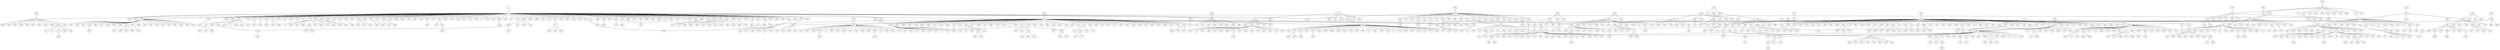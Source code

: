 graph {



	1 [level="5", pos="-1449.68,947.23"];
	10 [height="0.05", level="1", pos="-8657.67,558.78", width="0.05"];
	100 [level="6", pos="5785.04,-11102.77"];
	101 [level="7", pos="-4379.14,-2730.10"];
	102 [height="0.05", level="1", pos="3557.45,2453.16", width="0.05"];
	104 [height="0.05", level="1", pos="8643.05,13174.81", width="0.05"];
	105 [height="0.05", level="1", pos="7909.85,-5455.60", width="0.05"];
	106 [level="6", pos="2257.25,1992.44"];
	107 [level="3", pos="-2220.65,-1174.96"];
	108 [level="3", pos="10113.20,-105.80"];
	109 [level="5", pos="-1648.55,-5674.58"];
	11 [level="3", pos="-6911.09,7461.02"];
	111 [level="2", pos="6879.83,-10612.62"];
	112 [level="5", pos="5170.34,-9934.03"];
	113 [level="3", pos="4317.35,4673.24"];
	115 [height="0.05", level="1", pos="-4985.27,-4107.18", width="0.05"];
	116 [level="6", pos="-3409.26,-8944.05"];
	117 [level="7", pos="5936.51,5139.79"];
	118 [level="5", pos="6752.72,1066.98"];
	119 [level="2", pos="215.34,-935.67"];
	12 [level="5", pos="8204.60,-1274.19"];
	120 [level="7", pos="9571.89,-8393.82"];
	121 [level="4", pos="2022.85,958.19"];
	122 [height="0.05", level="1", pos="2785.60,-1587.07", width="0.05"];
	123 [level="7", pos="-747.01,-5149.91"];
	124 [level="5", pos="4381.51,11554.56"];
	125 [level="6", pos="6269.12,2397.84"];
	126 [level="3", pos="1092.06,6233.02"];
	127 [level="4", pos="578.29,4268.73"];
	128 [level="7", pos="-8766.07,3327.58"];
	129 [level="5", pos="8738.95,-5185.80"];
	13 [height="0.05", level="1", pos="-1450.62,-93.57", width="0.05"];
	130 [level="6", pos="3031.11,-6828.65"];
	132 [level="5", pos="-6623.14,6162.83"];
	133 [level="6", pos="-8317.17,-13686.28"];
	134 [height="0.05", level="1", pos="-10529.49,-8607.38", width="0.05"];
	135 [level="5", pos="12711.14,-6446.19"];
	136 [height="0.05", level="1", pos="-5964.13,-1854.70", width="0.05"];
	137 [level="3", pos="-9454.54,4494.82"];
	138 [level="4", pos="233.61,-1172.56"];
	14 [height="0.05", level="1", pos="5488.85,280.74", width="0.05"];
	140 [level="2", pos="17699.07,-5462.65"];
	141 [level="2", pos="-801.90,140.90"];
	142 [level="5", pos="5438.30,-4243.06"];
	143 [level="4", pos="88.83,4966.45"];
	144 [level="5", pos="-72.17,1773.42"];
	145 [level="5", pos="-5644.17,4174.45"];
	146 [level="5", pos="-4789.58,-4478.31"];
	147 [level="7", pos="10890.74,5491.30"];
	148 [level="5", pos="-3768.67,-17976.04"];
	149 [level="6", pos="-1538.71,4946.49"];
	15 [height="0.05", level="1", pos="794.21,2653.61", width="0.05"];
	150 [level="6", pos="6238.68,-15856.63"];
	151 [height="0.05", level="1", pos="11443.21,2293.53", width="0.05"];
	152 [height="0.05", level="1", pos="4080.77,-5128.21", width="0.05"];
	153 [level="5", pos="-2769.75,1004.51"];
	154 [height="0.05", level="1", pos="5981.03,-3198.40", width="0.05"];
	155 [level="5", pos="-5428.64,-10688.36"];
	156 [level="5", pos="-9472.84,-3920.84"];
	157 [level="2", pos="11771.43,-6320.62"];
	158 [height="0.05", level="1", pos="-1809.63,4274.23", width="0.05"];
	159 [level="4", pos="-4847.70,-10902.18"];
	16 [level="5", pos="-4857.38,5528.26"];
	160 [level="5", pos="16091.97,-8010.59"];
	161 [level="6", pos="6436.32,-4698.05"];
	162 [level="5", pos="286.70,-1233.79"];
	163 [level="2", pos="9915.73,5339.10"];
	164 [level="6", pos="8873.79,-4541.45"];
	165 [level="3", pos="-5988.56,6908.39"];
	166 [level="6", pos="-4731.82,-10531.95"];
	167 [level="2", pos="-750.43,-1435.27"];
	168 [level="7", pos="-907.62,-13287.72"];
	169 [level="5", pos="17809.70,-7349.81"];
	17 [level="4", pos="9998.00,7803.62"];
	170 [level="5", pos="-3901.35,-15581.22"];
	171 [level="7", pos="1530.85,-2436.16"];
	172 [level="4", pos="-3398.43,-15965.12"];
	173 [level="5", pos="-1116.28,-4621.68"];
	174 [height="0.05", level="1", pos="4796.23,11210.36", width="0.05"];
	175 [level="2", pos="16837.32,-6867.87"];
	176 [level="7", pos="-5961.67,-16675.88"];
	177 [height="0.05", level="1", pos="5674.29,1204.74", width="0.05"];
	178 [level="4", pos="5802.65,-1433.68"];
	179 [level="2", pos="-5895.21,-16809.10"];
	18 [level="2", pos="-2462.32,-1148.59"];
	180 [height="0.05", level="1", pos="-2640.27,-222.43", width="0.05"];
	181 [height="0.05", level="1", pos="8349.53,2602.58", width="0.05"];
	182 [level="3", pos="-3208.54,-9433.10"];
	183 [height="0.05", level="1", pos="4491.24,-4409.28", width="0.05"];
	184 [level="6", pos="14296.50,-6571.32"];
	185 [level="2", pos="13175.69,4955.43"];
	186 [level="5", pos="-414.49,-2010.61"];
	187 [level="2", pos="6681.69,-12769.62"];
	188 [level="5", pos="-5305.40,8613.52"];
	189 [height="0.05", level="1", pos="510.29,-2092.31", width="0.05"];
	19 [level="5", pos="1678.33,6408.20"];
	190 [level="5", pos="5699.75,6520.84"];
	191 [level="2", pos="-9048.91,5926.56"];
	192 [level="5", pos="-8436.72,-1320.48"];
	193 [level="5", pos="-9982.85,-10562.49"];
	194 [level="4", pos="-602.14,7822.55"];
	195 [level="3", pos="-2271.86,-3758.68"];
	196 [level="7", pos="-1172.94,1910.80"];
	197 [level="2", pos="-9099.35,8368.11"];
	198 [level="2", pos="8659.09,-10463.00"];
	199 [level="7", pos="442.95,-1534.07"];
	2 [level="2", pos="3965.07,1393.87"];
	20 [level="2", pos="-1433.92,1096.80"];
	200 [level="5", pos="2776.29,3230.00"];
	201 [level="5", pos="5767.25,-911.71"];
	202 [level="7", pos="2522.43,1580.79"];
	203 [level="4", pos="4494.52,-6519.19"];
	204 [level="2", pos="-901.63,1790.52"];
	205 [level="7", pos="-5842.94,-3910.49"];
	206 [level="5", pos="-6082.59,5530.92"];
	207 [level="7", pos="233.07,2936.64"];
	208 [level="5", pos="6140.00,-4967.75"];
	209 [level="5", pos="8533.07,-4438.62"];
	21 [level="2", pos="-6727.27,-9809.12"];
	210 [level="4", pos="-7859.27,-854.97"];
	211 [level="5", pos="2963.71,8702.39"];
	213 [level="2", pos="-2573.34,815.10"];
	214 [level="3", pos="-3421.50,995.68"];
	215 [level="2", pos="-2719.53,-2302.78"];
	216 [level="5", pos="1761.42,-818.82"];
	217 [level="5", pos="-746.67,2808.93"];
	219 [level="6", pos="10918.24,-3823.42"];
	22 [height="0.05", level="1", pos="2218.92,-5134.11", width="0.05"];
	220 [level="5", pos="3176.86,4549.56"];
	221 [height="0.05", level="1", pos="5224.48,7434.16", width="0.05"];
	222 [level="2", pos="508.11,7411.86"];
	223 [level="5", pos="1869.81,6361.16"];
	224 [level="3", pos="6375.57,1184.94"];
	225 [level="7", pos="-6058.25,-13722.89"];
	226 [level="5", pos="-8351.55,5855.02"];
	227 [height="0.05", level="1", pos="2174.54,9906.65", width="0.05"];
	228 [level="5", pos="5916.77,-10217.14"];
	229 [level="6", pos="1962.31,8417.60"];
	23 [level="2", pos="-5095.57,2045.21"];
	230 [level="3", pos="2637.53,-17273.05"];
	231 [level="6", pos="8903.15,13418.06"];
	232 [level="5", pos="-8600.33,9005.39"];
	233 [height="0.05", level="1", pos="3030.71,3903.36", width="0.05"];
	234 [level="5", pos="9999.84,-10100.65"];
	235 [level="5", pos="3641.86,-6433.76"];
	237 [level="5", pos="2009.11,6976.82"];
	238 [level="5", pos="17890.23,-6452.40"];
	239 [level="5", pos="-124.28,-4584.45"];
	24 [level="6", pos="7780.23,-15844.77"];
	240 [level="5", pos="7552.22,4945.06"];
	241 [level="4", pos="2363.31,3769.01"];
	242 [level="5", pos="7130.02,8052.79"];
	243 [level="4", pos="-8672.51,-2777.37"];
	244 [level="2", pos="2176.44,-2146.81"];
	245 [level="7", pos="-5392.49,-14970.79"];
	246 [level="2", pos="-7410.25,5388.71"];
	247 [level="2", pos="-321.41,8805.35"];
	248 [level="5", pos="-619.50,-24.85"];
	249 [level="5", pos="-2160.74,-1058.65"];
	25 [level="2", pos="-821.87,-1228.77"];
	250 [level="5", pos="5062.15,-10253.23"];
	251 [level="5", pos="-8559.06,7865.45"];
	252 [level="3", pos="-8362.33,-10568.40"];
	253 [level="7", pos="-7663.88,183.91"];
	254 [height="0.05", level="1", pos="4492.01,1974.90", width="0.05"];
	255 [level="5", pos="6305.04,4586.14"];
	256 [level="4", pos="5322.45,1583.64"];
	257 [level="4", pos="317.88,-4113.92"];
	258 [level="4", pos="-4893.68,-15838.84"];
	259 [level="2", pos="1741.11,-2066.11"];
	26 [level="5", pos="11216.58,-497.30"];
	260 [level="7", pos="5627.13,-7311.87"];
	261 [level="5", pos="-2836.50,-79.55"];
	262 [level="7", pos="-11475.52,-10127.04"];
	263 [level="5", pos="-9961.78,4024.01"];
	264 [level="2", pos="2424.97,-2175.68"];
	265 [level="3", pos="-8651.65,1753.64"];
	266 [level="6", pos="-3447.99,2360.63"];
	267 [height="0.05", level="1", pos="-6001.12,-7173.47", width="0.05"];
	268 [level="5", pos="-4968.01,1485.55"];
	269 [level="2", pos="-481.57,8862.72"];
	27 [level="7", pos="11103.32,-4725.81"];
	270 [level="5", pos="9300.98,1530.29"];
	271 [level="5", pos="14096.22,-11088.46"];
	272 [level="5", pos="-4842.01,4576.33"];
	273 [level="7", pos="2313.56,-6866.83"];
	274 [level="5", pos="-6392.10,791.63"];
	275 [level="5", pos="-5090.89,5643.20"];
	276 [height="0.05", level="1", pos="-10173.37,-12016.03", width="0.05"];
	277 [level="3", pos="6200.93,2198.35"];
	278 [level="5", pos="8664.47,6722.35"];
	279 [level="4", pos="-11157.41,9399.60"];
	280 [height="0.05", level="1", pos="1655.25,3634.55", width="0.05"];
	281 [level="2", pos="14457.22,-11755.41"];
	282 [level="5", pos="12540.45,-10950.02"];
	283 [level="6", pos="8111.27,3039.52"];
	284 [level="5", pos="666.64,1361.88"];
	285 [level="7", pos="1381.69,8262.03"];
	286 [height="0.05", level="1", pos="11802.39,6370.01", width="0.05"];
	287 [level="4", pos="-8287.50,8391.25"];
	288 [level="4", pos="-1804.75,-1043.23"];
	29 [level="2", pos="801.43,-904.57"];
	290 [level="7", pos="-1745.55,1869.74"];
	291 [level="2", pos="-9783.62,-1029.16"];
	292 [level="3", pos="12621.46,-11656.98"];
	293 [level="6", pos="3221.56,3519.00"];
	294 [level="5", pos="-9145.94,-6453.73"];
	295 [level="6", pos="15476.58,-10798.67"];
	296 [level="5", pos="-10274.36,8309.79"];
	297 [level="7", pos="1238.65,-1421.22"];
	298 [level="5", pos="7277.03,-858.80"];
	299 [level="2", pos="2032.50,-1259.68"];
	3 [level="4", pos="362.19,-3558.18"];
	30 [level="7", pos="1008.50,436.92"];
	300 [level="7", pos="-1637.67,-18283.81"];
	301 [level="2", pos="9775.65,-477.52"];
	302 [level="4", pos="8138.75,-4023.20"];
	303 [level="5", pos="7029.11,1954.73"];
	304 [level="4", pos="11256.86,6963.71"];
	306 [level="7", pos="2658.63,-10903.06"];
	307 [level="2", pos="7822.14,2779.72"];
	308 [level="5", pos="-1653.84,-4686.83"];
	309 [level="7", pos="5649.84,353.08"];
	31 [level="5", pos="10679.38,11808.51"];
	310 [level="2", pos="7148.66,-636.98"];
	311 [level="7", pos="-4984.30,-3363.07"];
	312 [level="5", pos="1647.87,-674.54"];
	313 [level="5", pos="1364.84,-715.44"];
	314 [level="6", pos="13209.87,-4893.23"];
	315 [level="4", pos="9433.40,-1244.46"];
	316 [height="0.05", level="1", pos="3943.47,-13848.99", width="0.05"];
	317 [level="5", pos="8741.11,3233.68"];
	319 [level="7", pos="6357.22,-13934.83"];
	32 [level="4", pos="-3522.60,-13269.39"];
	320 [level="2", pos="3607.79,-3181.26"];
	321 [level="6", pos="9521.27,-13690.33"];
	322 [level="4", pos="15544.70,-10603.99"];
	323 [level="5", pos="8774.59,2642.38"];
	324 [level="2", pos="-4369.83,4080.30"];
	325 [level="2", pos="-9573.94,1994.14"];
	326 [level="2", pos="-5096.60,-7201.36"];
	327 [level="2", pos="1780.43,7813.31"];
	328 [level="7", pos="8652.77,-15063.07"];
	329 [height="0.05", level="1", pos="2579.79,11157.64", width="0.05"];
	33 [level="4", pos="6222.01,-12040.35"];
	330 [level="5", pos="5648.79,-1455.80"];
	331 [level="7", pos="11814.68,-5857.90"];
	333 [level="3", pos="6340.77,5811.94"];
	334 [level="5", pos="8203.96,2259.16"];
	335 [level="5", pos="8685.00,11413.19"];
	336 [level="2", pos="6396.79,-7044.59"];
	337 [height="0.05", level="1", pos="9764.74,-4955.73", width="0.05"];
	338 [level="5", pos="-4160.12,-10181.22"];
	339 [level="5", pos="-3799.77,-621.58"];
	34 [level="2", pos="10126.97,-11585.56"];
	340 [level="5", pos="-2792.47,7133.72"];
	341 [level="4", pos="-3897.77,-18188.92"];
	342 [level="5", pos="12632.31,4142.77"];
	343 [level="6", pos="2162.44,-6670.31"];
	344 [level="4", pos="-3250.07,-5604.73"];
	345 [level="7", pos="1752.72,-888.21"];
	346 [height="0.05", level="1", pos="7859.74,387.70", width="0.05"];
	347 [level="5", pos="5549.61,-1914.87"];
	348 [level="5", pos="7485.81,8908.11"];
	349 [level="4", pos="8716.78,-4308.33"];
	35 [level="5", pos="-5275.05,-4477.33"];
	350 [level="3", pos="1527.60,29.57"];
	351 [level="5", pos="9742.71,-5969.41"];
	352 [level="2", pos="-8520.80,-9712.52"];
	353 [level="5", pos="-3166.08,-1551.34"];
	354 [level="5", pos="-7333.59,-8828.20"];
	355 [height="0.05", level="1", pos="1582.41,-1410.01", width="0.05"];
	356 [level="6", pos="2476.93,4207.03"];
	357 [level="7", pos="11442.16,-3408.67"];
	358 [level="5", pos="-2065.00,-1255.84"];
	359 [level="7", pos="9605.81,5410.13"];
	36 [level="5", pos="-2434.77,3854.13"];
	360 [level="5", pos="-7646.98,997.97"];
	361 [level="4", pos="16628.57,-5328.91"];
	362 [level="7", pos="-5356.99,-10934.50"];
	363 [level="7", pos="-1469.41,-2989.85"];
	364 [level="5", pos="9363.95,-12342.05"];
	365 [level="5", pos="1128.38,-1340.66"];
	366 [level="5", pos="6873.10,-16213.34"];
	367 [level="5", pos="10662.92,-2616.82"];
	368 [level="2", pos="4372.15,-15149.55"];
	369 [level="5", pos="-2516.34,-11804.54"];
	37 [level="5", pos="-6304.24,-10342.67"];
	370 [level="2", pos="-2887.18,10221.24"];
	371 [height="0.05", level="1", pos="9744.82,3450.62", width="0.05"];
	373 [level="5", pos="-5522.92,-7876.26"];
	374 [level="6", pos="13848.83,-298.63"];
	375 [level="2", pos="5471.84,8977.69"];
	376 [level="6", pos="9391.98,5112.64"];
	377 [level="2", pos="-8776.14,5170.31"];
	378 [level="5", pos="-2579.94,5448.16"];
	379 [level="5", pos="8066.59,-4166.83"];
	38 [level="7", pos="2719.83,7931.07"];
	380 [level="2", pos="-3211.85,-4076.45"];
	381 [level="7", pos="188.12,-2357.34"];
	382 [level="3", pos="2622.13,860.85"];
	383 [level="3", pos="-1442.91,-5395.19"];
	384 [level="6", pos="-399.66,-2540.37"];
	385 [level="7", pos="-2352.48,2002.45"];
	386 [level="7", pos="-10040.87,4991.81"];
	387 [level="4", pos="3227.97,-4323.92"];
	388 [level="5", pos="-1610.99,749.74"];
	389 [level="4", pos="-1248.27,689.33"];
	39 [level="5", pos="-9190.51,9079.48"];
	390 [level="5", pos="-6306.60,-8346.41"];
	391 [level="2", pos="-2312.46,1195.82"];
	392 [level="5", pos="6833.05,-11481.51"];
	393 [level="3", pos="-3562.26,-1157.89"];
	394 [level="7", pos="-153.27,-15786.76"];
	396 [level="2", pos="-3355.09,-5583.85"];
	397 [level="5", pos="4503.51,5177.08"];
	398 [level="2", pos="7831.14,-2202.01"];
	399 [level="2", pos="4972.49,-13220.48"];
	4 [level="2", pos="10967.37,-7502.06"];
	40 [height="0.05", level="1", pos="5133.97,-5796.05", width="0.05"];
	400 [level="6", pos="8608.64,-9680.96"];
	401 [level="3", pos="-6459.08,6684.59"];
	402 [level="7", pos="874.53,-1476.49"];
	403 [level="4", pos="7598.60,-8264.62"];
	404 [level="7", pos="6244.88,2848.10"];
	405 [level="5", pos="-1355.95,584.43"];
	406 [level="7", pos="1333.92,9300.27"];
	407 [level="5", pos="5527.47,-4664.18"];
	408 [level="3", pos="5533.84,-13307.50"];
	409 [level="4", pos="9911.61,12524.73"];
	41 [level="5", pos="-593.64,7924.46"];
	411 [level="5", pos="-11489.86,8521.37"];
	412 [level="4", pos="-9777.08,7308.73"];
	413 [level="7", pos="-1086.84,9354.45"];
	414 [level="2", pos="-72.03,154.50"];
	415 [level="6", pos="-6642.41,-12383.68"];
	416 [height="0.05", level="1", pos="-1903.39,-4866.40", width="0.05"];
	418 [level="2", pos="9502.99,-10555.54"];
	419 [level="7", pos="-475.66,-15319.09"];
	42 [level="5", pos="6398.86,5944.88"];
	420 [height="0.05", level="1", pos="-4192.29,-2177.40", width="0.05"];
	421 [level="5", pos="-6118.93,1936.47"];
	423 [level="5", pos="9082.13,-7165.70"];
	424 [level="5", pos="1065.66,-674.05"];
	425 [level="5", pos="9116.89,6257.33"];
	426 [level="5", pos="5771.70,4557.00"];
	427 [level="7", pos="-5984.40,-17111.62"];
	428 [level="4", pos="6515.22,667.45"];
	429 [level="5", pos="-7226.89,4309.36"];
	43 [level="4", pos="13737.18,-10907.99"];
	430 [level="6", pos="6931.25,-1220.40"];
	431 [level="6", pos="1295.68,8081.53"];
	432 [level="2", pos="-3525.33,-5081.69"];
	433 [level="2", pos="235.50,1354.07"];
	434 [level="5", pos="-3057.69,-19237.42"];
	435 [level="5", pos="9961.31,-124.05"];
	436 [level="5", pos="-3528.93,-11136.55"];
	437 [height="0.05", level="1", pos="-5552.26,2713.81", width="0.05"];
	438 [level="7", pos="-3950.66,-10833.58"];
	439 [height="0.05", level="1", pos="-4519.32,-14139.71", width="0.05"];
	44 [level="7", pos="6241.24,-3461.09"];
	440 [level="5", pos="855.74,-563.31"];
	441 [height="0.05", level="1", pos="3811.09,-897.75", width="0.05"];
	442 [level="2", pos="11671.75,791.12"];
	443 [level="2", pos="4679.20,852.65"];
	444 [level="2", pos="9802.35,-1736.63"];
	445 [level="3", pos="-2570.61,7184.31"];
	446 [level="7", pos="-3611.30,2629.90"];
	447 [level="5", pos="-3743.88,-19762.77"];
	448 [level="6", pos="7369.34,8816.08"];
	449 [level="5", pos="-9974.32,4330.95"];
	45 [level="3", pos="8466.41,-6132.28"];
	450 [height="0.05", level="1", pos="9654.46,-8033.68", width="0.05"];
	451 [level="4", pos="4763.48,-2809.92"];
	453 [height="0.05", level="1", pos="-879.93,-13125.87", width="0.05"];
	454 [height="0.05", level="1", pos="-1303.97,-1440.91", width="0.05"];
	455 [level="3", pos="12320.90,-11227.12"];
	456 [level="5", pos="-2853.67,-770.18"];
	457 [level="2", pos="-266.96,759.78"];
	458 [level="6", pos="6380.00,758.11"];
	459 [level="5", pos="177.39,4478.03"];
	46 [level="5", pos="7419.28,2113.24"];
	460 [level="5", pos="7782.65,-3143.30"];
	461 [level="4", pos="7110.50,1673.55"];
	462 [level="7", pos="5235.07,1950.91"];
	463 [level="4", pos="-1700.90,8252.45"];
	465 [level="7", pos="372.51,-1008.76"];
	466 [level="2", pos="-6991.63,-8735.06"];
	467 [level="5", pos="12232.90,-8523.41"];
	468 [level="6", pos="-1733.34,5733.60"];
	469 [level="6", pos="8330.37,8627.34"];
	47 [level="3", pos="2177.71,-859.39"];
	470 [level="5", pos="-558.20,360.73"];
	471 [level="4", pos="10842.37,244.40"];
	472 [level="5", pos="-2983.43,3358.25"];
	473 [height="0.05", level="1", pos="12571.17,8815.26", width="0.05"];
	474 [level="7", pos="17926.04,-5321.68"];
	475 [level="5", pos="9989.17,10201.81"];
	476 [level="5", pos="17318.50,-5651.00"];
	477 [level="6", pos="-120.02,-2584.91"];
	478 [level="6", pos="2389.61,1549.90"];
	479 [height="0.05", level="1", pos="9092.40,-1926.49", width="0.05"];
	48 [level="5", pos="578.41,-1522.74"];
	480 [level="5", pos="2236.26,1102.64"];
	481 [level="2", pos="-10713.57,7784.38"];
	482 [level="2", pos="12560.56,1232.31"];
	483 [level="7", pos="-8107.18,-4863.24"];
	484 [height="0.05", level="1", pos="-10823.07,230.80", width="0.05"];
	485 [level="5", pos="6211.29,8201.58"];
	486 [level="3", pos="12156.19,-9579.20"];
	487 [level="5", pos="-101.17,-4501.31"];
	488 [height="0.05", level="1", pos="2666.64,6220.76", width="0.05"];
	489 [level="6", pos="-3215.37,-2181.09"];
	49 [level="5", pos="-2364.15,5069.37"];
	490 [level="3", pos="-7732.33,4254.54"];
	491 [level="5", pos="-417.33,3261.82"];
	492 [level="5", pos="-972.87,1269.34"];
	493 [level="5", pos="-1307.39,3309.86"];
	494 [level="6", pos="-7839.77,8492.44"];
	495 [level="7", pos="1225.32,3415.35"];
	496 [level="3", pos="4623.22,6529.45"];
	497 [level="4", pos="12818.32,-6193.62"];
	498 [level="7", pos="6540.07,-3451.13"];
	499 [level="4", pos="3962.58,-6413.33"];
	5 [height="0.05", level="1", pos="-289.92,-249.16", width="0.05"];
	50 [height="0.05", level="1", pos="-6137.92,-13627.71", width="0.05"];
	500 [level="5", pos="11732.05,-7346.32"];
	501 [level="7", pos="-10941.62,305.64"];
	502 [level="5", pos="-2680.58,-5917.04"];
	505 [level="5", pos="6870.94,-102.99"];
	506 [height="0.05", level="1", pos="7644.18,4341.21", width="0.05"];
	507 [height="0.05", level="1", pos="-7026.59,-9240.67", width="0.05"];
	508 [height="0.05", level="1", pos="6169.65,-4277.14", width="0.05"];
	509 [height="0.05", level="1", pos="5066.52,789.39", width="0.05"];
	51 [level="3", pos="2694.35,-17622.40"];
	510 [level="5", pos="-4151.52,5047.70"];
	511 [level="5", pos="-9026.46,-1199.51"];
	512 [level="7", pos="12642.92,-8893.66"];
	513 [level="6", pos="-5684.22,3457.25"];
	514 [level="5", pos="10714.00,-4433.07"];
	515 [height="0.05", level="1", pos="6405.80,-6142.37", width="0.05"];
	516 [level="5", pos="4617.36,6211.87"];
	517 [level="5", pos="8383.85,7704.31"];
	518 [level="6", pos="-645.94,-1066.88"];
	519 [level="6", pos="-434.39,-13134.55"];
	52 [level="5", pos="3207.37,-6877.78"];
	521 [height="0.05", level="1", pos="3276.25,-3573.33", width="0.05"];
	522 [level="4", pos="8888.81,10742.75"];
	523 [level="7", pos="15690.20,-6113.41"];
	524 [level="2", pos="-6650.55,-1520.93"];
	525 [level="4", pos="297.12,6213.88"];
	526 [level="5", pos="-861.18,-1696.60"];
	527 [level="6", pos="9955.76,-12306.74"];
	528 [level="4", pos="-410.54,-1010.46"];
	529 [level="7", pos="10561.70,-10130.06"];
	53 [level="5", pos="-2600.45,-915.05"];
	530 [level="7", pos="-691.12,-2772.69"];
	532 [level="2", pos="8916.84,-13406.62"];
	533 [level="7", pos="3192.29,4080.56"];
	534 [level="6", pos="13668.03,-5492.55"];
	535 [level="7", pos="-7740.83,-7751.89"];
	536 [height="0.05", level="1", pos="14528.75,-9255.19", width="0.05"];
	537 [height="0.05", level="1", pos="12024.01,5063.27", width="0.05"];
	538 [level="7", pos="6547.59,2009.51"];
	539 [level="7", pos="3766.11,-10522.32"];
	54 [level="6", pos="6515.83,3666.20"];
	540 [level="5", pos="801.99,5003.23"];
	541 [level="2", pos="5764.87,-2427.41"];
	542 [level="7", pos="1717.42,-4690.38"];
	543 [level="6", pos="8404.64,11301.47"];
	544 [level="5", pos="4182.26,-6873.88"];
	545 [height="0.05", level="1", pos="6516.02,-15557.28", width="0.05"];
	546 [level="5", pos="-2722.22,5093.89"];
	547 [level="7", pos="9961.64,-1973.88"];
	548 [level="7", pos="10006.56,4512.53"];
	549 [level="7", pos="9858.09,5790.96"];
	55 [height="0.05", level="1", pos="2186.18,2157.94", width="0.05"];
	550 [level="2", pos="-8174.27,4277.63"];
	551 [level="4", pos="-2425.50,-11673.92"];
	552 [level="5", pos="15819.88,-6516.00"];
	553 [level="7", pos="5762.70,-13516.84"];
	554 [level="7", pos="6747.52,-558.90"];
	555 [level="5", pos="6119.08,-12709.11"];
	557 [level="7", pos="-11952.01,-10113.22"];
	558 [height="0.05", level="1", pos="-4076.67,-16284.09", width="0.05"];
	559 [level="2", pos="6418.03,-7833.84"];
	56 [level="2", pos="-3618.53,9509.42"];
	560 [level="7", pos="10892.02,-4450.42"];
	561 [level="7", pos="-10361.10,-8555.23"];
	562 [level="5", pos="5294.97,-1848.21"];
	563 [level="4", pos="10256.30,6448.28"];
	564 [level="2", pos="-410.98,953.85"];
	565 [level="7", pos="-4031.99,833.84"];
	566 [height="0.05", level="1", pos="-4510.81,728.79", width="0.05"];
	567 [level="2", pos="-759.30,-120.58"];
	568 [level="4", pos="1590.89,700.25"];
	569 [level="6", pos="-5809.23,2153.70"];
	57 [level="2", pos="14395.84,-8148.19"];
	570 [level="7", pos="-2907.26,-1732.04"];
	571 [level="5", pos="63.12,-828.66"];
	572 [level="5", pos="894.13,1877.09"];
	573 [height="0.05", level="1", pos="-4226.91,2539.76", width="0.05"];
	574 [level="7", pos="11316.21,7141.71"];
	575 [level="4", pos="-3579.70,-9604.94"];
	576 [level="4", pos="10425.84,-12374.28"];
	577 [height="0.05", level="1", pos="10683.93,298.80", width="0.05"];
	578 [level="5", pos="14577.48,-9797.75"];
	579 [level="6", pos="3093.85,5467.11"];
	58 [height="0.05", level="1", pos="6917.99,3414.45", width="0.05"];
	580 [level="3", pos="-10646.30,9098.81"];
	581 [level="7", pos="11181.63,-2311.72"];
	582 [level="4", pos="-9944.01,78.23"];
	583 [level="5", pos="-1974.63,1045.68"];
	584 [level="2", pos="2969.93,-5011.76"];
	585 [level="7", pos="-4200.64,-6922.35"];
	586 [level="6", pos="10255.90,-11361.71"];
	587 [level="2", pos="1632.99,-6138.91"];
	588 [level="6", pos="9931.63,-4299.90"];
	589 [level="5", pos="8076.21,7659.93"];
	590 [level="5", pos="-1333.89,-1366.37"];
	591 [level="4", pos="-5430.24,5075.27"];
	592 [height="0.05", level="1", pos="-6583.27,3247.57", width="0.05"];
	593 [level="5", pos="-1764.72,7946.51"];
	594 [level="6", pos="-2913.13,-17652.60"];
	595 [level="5", pos="8538.08,-3097.12"];
	596 [level="7", pos="9769.77,-7584.88"];
	597 [level="7", pos="2868.42,7475.74"];
	598 [level="2", pos="4558.38,-3285.78"];
	599 [level="5", pos="9848.49,10221.47"];
	6 [level="5", pos="11522.39,-8028.01"];
	60 [level="5", pos="107.42,-1897.64"];
	600 [level="7", pos="10328.51,-812.09"];
	601 [level="6", pos="4932.11,1716.65"];
	602 [height="0.05", level="1", pos="-2782.56,10834.95", width="0.05"];
	603 [level="7", pos="-7716.11,893.46"];
	604 [level="5", pos="-416.10,6275.35"];
	606 [level="5", pos="728.98,-16565.05"];
	607 [level="2", pos="885.34,-14962.65"];
	608 [level="5", pos="-6339.92,5436.25"];
	609 [level="5", pos="-8375.78,-1149.95"];
	61 [level="5", pos="-7775.03,-7674.37"];
	610 [height="0.05", level="1", pos="-430.24,-7035.71", width="0.05"];
	611 [level="2", pos="1212.58,-1901.64"];
	612 [level="2", pos="4655.40,-12331.77"];
	613 [level="3", pos="-2108.42,9842.43"];
	614 [level="5", pos="-4290.19,-242.37"];
	615 [level="5", pos="9088.58,10374.74"];
	616 [height="0.05", level="1", pos="7906.97,-7322.28", width="0.05"];
	617 [level="7", pos="14873.68,-6536.42"];
	618 [level="2", pos="6719.88,1632.45"];
	619 [level="2", pos="10107.21,-10224.15"];
	62 [level="2", pos="8671.55,-9977.37"];
	620 [level="6", pos="-131.81,2294.53"];
	621 [level="6", pos="-5514.13,-10620.21"];
	622 [level="4", pos="-3085.41,-1047.77"];
	623 [level="6", pos="-629.02,-4736.16"];
	624 [height="0.05", level="1", pos="-4021.21,-4475.68", width="0.05"];
	625 [level="6", pos="-3513.22,7599.13"];
	626 [level="7", pos="-9057.21,-7833.02"];
	627 [level="5", pos="8011.38,4263.70"];
	628 [level="5", pos="376.23,1712.12"];
	629 [level="5", pos="-8991.45,-7676.11"];
	63 [level="4", pos="-9514.58,2202.20"];
	630 [level="5", pos="13178.93,-8995.13"];
	631 [height="0.05", level="1", pos="3047.82,-1587.36", width="0.05"];
	632 [level="2", pos="-764.53,165.45"];
	633 [level="6", pos="8138.10,-2430.14"];
	634 [height="0.05", level="1", pos="-9056.58,-10426.11", width="0.05"];
	635 [height="0.05", level="1", pos="-765.58,-3360.38", width="0.05"];
	637 [height="0.05", level="1", pos="5110.57,2439.30", width="0.05"];
	639 [level="5", pos="-1992.88,-18667.79"];
	64 [level="3", pos="10998.93,7637.89"];
	640 [height="0.05", level="1", pos="-9306.40,-5304.71", width="0.05"];
	642 [level="7", pos="-10876.08,7813.14"];
	643 [level="5", pos="-5485.29,-2374.28"];
	644 [level="6", pos="-1432.44,-3741.17"];
	645 [level="3", pos="2277.98,5248.06"];
	646 [height="0.05", level="1", pos="9868.49,11315.45", width="0.05"];
	647 [level="5", pos="-5283.02,751.06"];
	648 [level="2", pos="10201.31,6853.16"];
	649 [level="7", pos="13781.97,-5171.42"];
	65 [level="5", pos="-2230.90,768.28"];
	650 [height="0.05", level="1", pos="-1931.39,1263.41", width="0.05"];
	651 [height="0.05", level="1", pos="12919.85,-7584.45", width="0.05"];
	653 [level="6", pos="-1844.46,-18338.96"];
	654 [level="2", pos="979.23,9072.86"];
	655 [level="5", pos="-4682.55,1966.83"];
	656 [level="4", pos="4976.15,-12675.23"];
	657 [level="6", pos="-957.72,6968.13"];
	658 [level="5", pos="-10137.88,7785.35"];
	659 [level="6", pos="10372.25,-451.26"];
	66 [level="4", pos="16704.12,-8262.62"];
	660 [level="5", pos="5971.96,-11298.64"];
	661 [level="4", pos="9987.47,-6009.25"];
	662 [level="2", pos="9720.48,13305.89"];
	663 [level="7", pos="5233.92,1306.37"];
	664 [level="7", pos="-3172.05,-2503.14"];
	665 [level="5", pos="8924.53,-5268.51"];
	666 [level="6", pos="-1140.97,-4417.56"];
	667 [level="5", pos="10387.58,-7456.85"];
	668 [level="2", pos="6542.54,6594.86"];
	669 [level="5", pos="3670.66,-2939.20"];
	67 [level="5", pos="-2799.34,-12672.82"];
	670 [level="6", pos="-9236.11,-7008.60"];
	671 [level="5", pos="13677.71,-5972.00"];
	672 [level="2", pos="276.74,9608.05"];
	673 [level="2", pos="-1763.25,-981.35"];
	674 [level="5", pos="10012.17,13203.55"];
	675 [level="4", pos="-4144.45,-7849.86"];
	676 [height="0.05", level="1", pos="2367.14,-5978.67", width="0.05"];
	677 [level="6", pos="6991.11,-1177.09"];
	678 [level="2", pos="14842.64,-6578.96"];
	679 [level="4", pos="1258.74,-1031.04"];
	68 [height="0.05", level="1", pos="-3735.23,-11987.63", width="0.05"];
	680 [level="2", pos="-887.97,-2232.04"];
	682 [level="5", pos="-681.53,-133.85"];
	683 [level="5", pos="29.19,1344.24"];
	684 [level="7", pos="-1084.65,-1632.45"];
	686 [level="7", pos="1542.43,-1276.75"];
	687 [level="7", pos="-9805.25,2359.69"];
	688 [level="5", pos="7038.23,-12218.91"];
	689 [level="5", pos="10416.45,4299.44"];
	69 [level="7", pos="-10946.07,-8438.72"];
	690 [level="5", pos="-3502.44,9030.69"];
	691 [level="5", pos="-6007.37,1300.63"];
	692 [level="7", pos="-4337.95,-1727.90"];
	693 [level="3", pos="-1709.87,-1533.90"];
	694 [level="7", pos="206.54,9177.09"];
	695 [level="4", pos="-169.72,-15667.51"];
	696 [level="5", pos="11162.57,-10943.64"];
	697 [level="7", pos="-12135.08,-9552.02"];
	698 [level="5", pos="-693.58,-1046.09"];
	699 [level="5", pos="-3579.45,-8931.43"];
	7 [level="5", pos="-1202.47,4695.03"];
	70 [level="4", pos="-2984.74,-294.53"];
	701 [level="6", pos="6638.88,-2842.88"];
	702 [level="7", pos="2521.70,4263.71"];
	703 [level="5", pos="3309.44,-14182.37"];
	704 [level="5", pos="-555.87,-4833.89"];
	705 [level="7", pos="226.54,-902.72"];
	706 [level="5", pos="-9748.57,1211.42"];
	707 [level="2", pos="2418.18,1044.60"];
	708 [level="5", pos="15875.78,-7059.69"];
	709 [level="2", pos="-1022.79,840.76"];
	71 [level="5", pos="240.10,-4132.64"];
	710 [level="5", pos="7047.18,6414.40"];
	711 [level="4", pos="585.67,-6317.27"];
	712 [level="2", pos="9374.10,1648.97"];
	713 [level="2", pos="12322.43,303.37"];
	714 [level="7", pos="11703.30,-9575.37"];
	715 [level="7", pos="163.97,-14963.56"];
	716 [level="2", pos="8924.13,2848.58"];
	717 [level="2", pos="1460.48,-6886.97"];
	718 [level="5", pos="3516.70,-5649.65"];
	719 [level="4", pos="-775.51,7268.56"];
	72 [level="2", pos="-4140.97,8370.39"];
	720 [level="5", pos="7531.44,-11060.23"];
	721 [level="3", pos="-3696.62,-19664.37"];
	722 [level="5", pos="-5721.96,-4006.48"];
	723 [level="3", pos="-1517.98,9002.77"];
	724 [level="2", pos="2760.47,7832.36"];
	725 [level="5", pos="14271.87,-5736.65"];
	726 [height="0.05", level="1", pos="7638.34,8335.31", width="0.05"];
	727 [level="4", pos="4959.27,-11340.07"];
	728 [height="0.05", level="1", pos="5010.51,5409.05", width="0.05"];
	729 [level="4", pos="-4735.43,4680.85"];
	73 [level="2", pos="-5941.63,1278.86"];
	730 [level="7", pos="3112.02,-11583.63"];
	731 [level="4", pos="5997.03,4673.20"];
	733 [height="0.05", level="1", pos="-4832.31,-13352.82", width="0.05"];
	734 [level="7", pos="5849.49,-3130.25"];
	735 [level="5", pos="-3594.04,-18903.43"];
	736 [level="7", pos="-1169.72,3951.83"];
	737 [level="4", pos="11556.30,-8132.36"];
	738 [level="5", pos="-7279.09,6601.98"];
	739 [level="7", pos="11237.21,-7164.55"];
	74 [level="3", pos="5017.87,-10688.05"];
	741 [level="7", pos="1110.69,-1440.43"];
	742 [level="5", pos="1285.54,1567.97"];
	743 [level="7", pos="-329.86,-1919.58"];
	744 [level="2", pos="-7033.44,-9958.52"];
	745 [level="4", pos="-4446.82,-11371.15"];
	746 [level="2", pos="-6276.50,-2831.70"];
	747 [level="5", pos="5125.79,1321.98"];
	748 [level="7", pos="11802.08,-13115.83"];
	749 [level="5", pos="12581.88,5341.70"];
	75 [level="5", pos="-5080.23,-12038.07"];
	750 [level="5", pos="7349.65,-2238.07"];
	751 [level="2", pos="4613.34,9150.31"];
	752 [level="3", pos="-765.40,888.96"];
	753 [level="7", pos="-3523.30,1526.83"];
	754 [level="7", pos="2843.60,-10710.57"];
	755 [level="5", pos="14761.70,-11417.55"];
	756 [level="6", pos="7815.15,13778.57"];
	757 [level="5", pos="-312.87,6618.85"];
	758 [level="5", pos="9778.22,13620.50"];
	759 [height="0.05", level="1", pos="10052.57,1081.22", width="0.05"];
	76 [level="2", pos="9061.49,6594.14"];
	760 [level="7", pos="1929.65,-1114.15"];
	761 [level="4", pos="16550.04,-5500.59"];
	762 [level="5", pos="1248.30,8780.33"];
	763 [level="5", pos="7861.70,-3820.84"];
	764 [height="0.05", level="1", pos="9387.09,2199.04", width="0.05"];
	765 [level="2", pos="-5194.53,-6959.18"];
	766 [level="5", pos="-9613.39,-570.82"];
	768 [level="7", pos="6929.97,3764.97"];
	769 [height="0.05", level="1", pos="-4834.72,-9497.82", width="0.05"];
	77 [level="4", pos="3439.95,-5547.10"];
	770 [level="6", pos="-1133.88,7773.71"];
	771 [height="0.05", level="1", pos="-5044.95,-17976.20", width="0.05"];
	772 [height="0.05", level="1", pos="-5354.61,-14929.69", width="0.05"];
	773 [level="7", pos="630.52,-2144.85"];
	774 [level="2", pos="9148.62,-13580.13"];
	775 [level="7", pos="13489.30,-9596.92"];
	776 [level="4", pos="16090.98,-6059.16"];
	777 [level="4", pos="-3263.79,588.23"];
	778 [level="5", pos="-9322.55,-7223.20"];
	779 [level="6", pos="-4261.44,2770.88"];
	78 [level="5", pos="782.75,4001.88"];
	780 [height="0.05", level="1", pos="-5992.54,-11794.33", width="0.05"];
	781 [level="7", pos="-2645.15,-2608.61"];
	782 [level="3", pos="4212.67,8221.60"];
	783 [level="2", pos="4800.39,8297.91"];
	784 [level="7", pos="6412.01,-4137.53"];
	785 [level="6", pos="17877.98,-6317.60"];
	786 [level="6", pos="-4831.14,-146.31"];
	787 [height="0.05", level="1", pos="-8456.53,-7040.33", width="0.05"];
	788 [height="0.05", level="1", pos="1954.62,5264.59", width="0.05"];
	789 [level="2", pos="-4790.76,3665.48"];
	79 [level="2", pos="3145.61,-3988.80"];
	790 [level="5", pos="-3650.41,-16490.47"];
	791 [level="2", pos="11031.36,-11883.84"];
	792 [height="0.05", level="1", pos="3826.30,-9565.54", width="0.05"];
	793 [height="0.05", level="1", pos="4072.88,-3852.60", width="0.05"];
	794 [level="6", pos="4324.11,-5540.41"];
	795 [level="2", pos="-4249.49,-10263.14"];
	796 [level="3", pos="-1661.86,1238.84"];
	797 [level="5", pos="-8857.76,-11212.95"];
	798 [height="0.05", level="1", pos="11341.74,830.60", width="0.05"];
	799 [height="0.05", level="1", pos="-2758.75,8270.68", width="0.05"];
	8 [level="5", pos="-9415.11,3868.40"];
	80 [level="7", pos="-8608.63,-2613.02"];
	800 [level="2", pos="1628.26,1647.32"];
	801 [level="5", pos="16139.74,-7720.28"];
	802 [level="5", pos="-10170.81,1806.11"];
	803 [level="2", pos="6021.39,-2496.36"];
	804 [level="5", pos="6804.65,-223.32"];
	805 [level="6", pos="2498.64,1454.43"];
	806 [level="4", pos="5644.99,-393.21"];
	807 [level="2", pos="-2087.05,1348.35"];
	808 [level="6", pos="-9423.62,5348.49"];
	809 [height="0.05", level="1", pos="2442.93,-16489.63", width="0.05"];
	81 [level="5", pos="-7783.40,-9264.17"];
	810 [level="4", pos="10714.75,10777.94"];
	811 [level="5", pos="-9124.91,7256.79"];
	812 [level="6", pos="-52.14,-1800.61"];
	813 [height="0.05", level="1", pos="-11612.49,-9873.30", width="0.05"];
	814 [level="6", pos="-6508.76,-8809.44"];
	815 [level="3", pos="-7760.52,-6772.90"];
	816 [level="4", pos="-2554.62,-1276.75"];
	817 [height="0.05", level="1", pos="-7309.44,-13339.97", width="0.05"];
	818 [level="4", pos="10794.07,-11369.19"];
	819 [level="2", pos="-5636.36,677.44"];
	82 [level="6", pos="-3473.02,3476.53"];
	820 [level="7", pos="-1522.39,-3948.79"];
	821 [level="7", pos="-7782.37,-1076.48"];
	822 [level="7", pos="5741.24,1637.86"];
	823 [level="2", pos="14770.26,-10678.35"];
	824 [level="5", pos="3304.94,-13598.93"];
	825 [level="2", pos="-4474.72,-7141.81"];
	826 [level="4", pos="9274.23,-12434.82"];
	827 [level="2", pos="1614.44,-15500.95"];
	828 [level="3", pos="13491.41,-6161.67"];
	829 [level="2", pos="6627.40,-9902.58"];
	83 [level="2", pos="8747.64,-1815.19"];
	830 [level="4", pos="-3586.73,7813.38"];
	831 [height="0.05", level="1", pos="2250.63,539.71", width="0.05"];
	834 [height="0.05", level="1", pos="3095.75,-11048.32", width="0.05"];
	836 [level="7", pos="-6153.76,-11699.44"];
	837 [height="0.05", level="1", pos="-7859.49,-3233.10", width="0.05"];
	838 [level="5", pos="-2828.94,463.25"];
	839 [level="4", pos="-7401.92,6439.51"];
	84 [level="2", pos="7277.56,-5835.91"];
	840 [height="0.05", level="1", pos="6009.55,-988.65", width="0.05"];
	841 [level="2", pos="1223.28,-5792.27"];
	843 [level="5", pos="2241.63,-469.56"];
	844 [level="5", pos="3653.44,-13158.70"];
	845 [level="5", pos="1470.94,711.67"];
	846 [level="7", pos="11020.23,-1663.79"];
	847 [level="2", pos="-4905.43,-11303.22"];
	848 [level="5", pos="5027.00,4343.34"];
	849 [height="0.05", level="1", pos="10836.82,-1890.09", width="0.05"];
	85 [height="0.05", level="1", pos="2660.53,-15020.86", width="0.05"];
	850 [level="2", pos="813.63,423.53"];
	851 [height="0.05", level="1", pos="3489.80,8705.07", width="0.05"];
	852 [level="2", pos="5879.73,-406.17"];
	853 [level="2", pos="-3529.35,266.56"];
	854 [height="0.05", level="1", pos="-6374.61,-8207.14", width="0.05"];
	855 [level="5", pos="-8877.45,4352.78"];
	856 [level="7", pos="12687.51,-12756.13"];
	857 [level="2", pos="6624.95,-11520.03"];
	858 [level="5", pos="-4559.51,-3557.46"];
	859 [level="5", pos="-5955.30,4459.97"];
	860 [height="0.05", level="1", pos="-3264.00,3075.98", width="0.05"];
	861 [level="7", pos="431.34,-1219.29"];
	862 [height="0.05", level="1", pos="8634.30,-14981.51", width="0.05"];
	863 [level="2", pos="951.43,-15865.23"];
	864 [height="0.05", level="1", pos="8090.66,-13999.35", width="0.05"];
	865 [level="7", pos="-11645.85,-9497.67"];
	866 [level="4", pos="8559.44,8502.37"];
	867 [level="7", pos="-10979.11,-9382.83"];
	869 [level="5", pos="4736.63,-11850.26"];
	87 [level="7", pos="1978.08,-5401.60"];
	870 [level="5", pos="16859.18,-8014.21"];
	871 [level="5", pos="-572.26,1698.43"];
	872 [height="0.05", level="1", pos="-2043.60,738.94", width="0.05"];
	873 [level="5", pos="6146.99,-13054.88"];
	874 [level="6", pos="4.54,-3341.40"];
	875 [level="2", pos="-2537.12,-10829.22"];
	876 [level="4", pos="-647.59,1326.00"];
	877 [level="7", pos="-3902.44,-2528.21"];
	878 [level="4", pos="-7901.56,-517.06"];
	879 [level="5", pos="-8705.41,1733.20"];
	88 [level="6", pos="-7909.54,1347.76"];
	881 [level="5", pos="223.31,8879.10"];
	882 [level="5", pos="5349.53,11596.12"];
	883 [height="0.05", level="1", pos="6470.85,-13894.94", width="0.05"];
	884 [level="5", pos="5240.28,-7.03"];
	885 [level="5", pos="-8240.80,-6375.37"];
	886 [level="3", pos="2129.71,578.85"];
	887 [level="2", pos="672.14,-571.10"];
	888 [level="7", pos="4178.76,6425.81"];
	889 [level="3", pos="-10520.82,9697.43"];
	89 [level="2", pos="10660.91,4545.69"];
	890 [level="7", pos="10440.16,-5203.63"];
	891 [level="5", pos="8966.44,-3705.32"];
	892 [level="2", pos="13451.38,-9465.19"];
	893 [level="2", pos="-3634.79,2144.09"];
	894 [level="2", pos="9479.97,2385.20"];
	895 [level="6", pos="17626.80,-7585.61"];
	896 [level="4", pos="4308.78,5567.70"];
	897 [level="7", pos="-9592.43,972.13"];
	898 [level="7", pos="-8934.82,2572.52"];
	899 [level="2", pos="-191.19,-1150.33"];
	9 [level="5", pos="6082.11,-15185.28"];
	90 [level="5", pos="-1033.19,-2612.62"];
	900 [level="2", pos="-2344.65,-19412.47"];
	901 [level="5", pos="13979.41,-10043.06"];
	903 [level="5", pos="-1658.28,-1091.32"];
	904 [level="4", pos="-9081.93,-1117.71"];
	905 [level="4", pos="-8219.02,1693.66"];
	906 [level="7", pos="1089.30,2042.28"];
	907 [level="5", pos="-2109.40,-17733.59"];
	908 [level="2", pos="-2856.21,-18259.97"];
	909 [level="5", pos="-4227.85,-8298.25"];
	91 [level="5", pos="-9197.48,7288.78"];
	910 [level="6", pos="15161.08,-9914.48"];
	911 [level="5", pos="6975.99,-1811.26"];
	912 [level="7", pos="2614.91,-15079.73"];
	913 [level="2", pos="5884.59,-7102.64"];
	914 [level="2", pos="10195.27,1186.33"];
	915 [level="2", pos="9685.02,7722.98"];
	916 [level="2", pos="10891.55,12149.50"];
	917 [level="5", pos="320.14,-3107.65"];
	918 [level="4", pos="-2619.76,-15677.68"];
	919 [level="5", pos="790.11,3727.36"];
	92 [level="4", pos="1421.72,1006.32"];
	920 [level="6", pos="10461.84,-8467.16"];
	921 [height="0.05", level="1", pos="4916.29,3235.93", width="0.05"];
	922 [height="0.05", level="1", pos="7737.82,-2870.04", width="0.05"];
	923 [level="2", pos="3019.14,1139.38"];
	924 [level="4", pos="9859.24,-1032.55"];
	925 [height="0.05", level="1", pos="3712.68,10401.96", width="0.05"];
	926 [level="2", pos="-3489.72,-719.16"];
	927 [height="0.05", level="1", pos="6865.89,-917.45", width="0.05"];
	928 [level="5", pos="-532.70,136.59"];
	929 [level="7", pos="-30.98,2411.78"];
	93 [level="6", pos="814.81,4645.29"];
	930 [level="4", pos="1784.72,7159.67"];
	931 [level="6", pos="11267.60,-163.54"];
	932 [level="7", pos="-9277.08,2797.31"];
	933 [level="7", pos="-4281.64,-885.50"];
	934 [level="2", pos="-2074.89,9581.21"];
	935 [level="5", pos="151.46,6018.72"];
	936 [height="0.05", level="1", pos="-6774.35,-6893.76", width="0.05"];
	937 [level="5", pos="-8259.10,-4108.56"];
	938 [level="5", pos="-6108.73,-10328.49"];
	939 [level="4", pos="-2460.38,-5829.20"];
	94 [level="5", pos="14039.59,-7852.04"];
	940 [level="5", pos="5143.76,-14116.59"];
	941 [level="6", pos="-2346.64,4188.84"];
	942 [level="5", pos="1146.80,-873.46"];
	943 [level="7", pos="4529.87,-15734.81"];
	944 [level="3", pos="-1356.62,690.47"];
	945 [level="7", pos="409.44,9831.21"];
	946 [height="0.05", level="1", pos="10549.95,-3278.08", width="0.05"];
	947 [level="6", pos="-1510.33,-3111.36"];
	948 [height="0.05", level="1", pos="2309.17,-1931.50", width="0.05"];
	949 [level="3", pos="12326.64,-12397.17"];
	95 [level="5", pos="4715.49,-2788.37"];
	951 [level="5", pos="7668.41,7558.95"];
	952 [level="5", pos="-3403.72,265.69"];
	955 [height="0.05", level="1", pos="2872.19,1327.56", width="0.05"];
	956 [level="4", pos="-1728.41,774.06"];
	957 [height="0.05", level="1", pos="8112.68,-11833.36", width="0.05"];
	958 [level="5", pos="6648.91,249.94"];
	959 [level="5", pos="-4619.78,-7580.79"];
	96 [level="2", pos="5109.53,-11994.63"];
	960 [level="6", pos="-5736.09,7735.23"];
	961 [level="5", pos="6344.96,-1681.01"];
	962 [level="6", pos="4599.85,3303.16"];
	963 [level="2", pos="-718.13,-45.61"];
	964 [level="6", pos="-469.46,2975.47"];
	965 [level="5", pos="-8147.45,4550.70"];
	966 [level="7", pos="-3785.77,4401.76"];
	967 [level="7", pos="650.00,-3593.08"];
	968 [level="2", pos="-4429.09,45.78"];
	969 [level="3", pos="-3613.82,-735.34"];
	970 [level="2", pos="8476.29,12053.95"];
	971 [level="5", pos="9808.99,-540.12"];
	972 [level="5", pos="8612.11,-7945.13"];
	973 [level="2", pos="7388.53,-2001.28"];
	974 [level="7", pos="10478.08,-10789.00"];
	975 [level="6", pos="-1269.55,3750.24"];
	976 [level="6", pos="11568.26,2448.07"];
	978 [level="4", pos="8934.21,-1542.97"];
	979 [level="5", pos="-9450.88,9103.73"];
	98 [level="3", pos="2108.53,44.66"];
	980 [level="2", pos="7487.64,-1709.94"];
	981 [level="4", pos="11999.54,3988.38"];
	982 [level="7", pos="-3844.39,-10181.18"];
	983 [level="3", pos="1789.55,321.12"];
	984 [level="7", pos="5510.10,10919.85"];
	985 [level="6", pos="9125.98,7413.90"];
	986 [level="6", pos="-1522.40,-1667.43"];
	99 [level="5", pos="-2363.96,-17701.95"];
	13 -- 968 [ ];
	13 -- 969 [ ];
	13 -- 986 [ ];
	13 -- 684 [ ];
	10 -- 192 [ ];
	10 -- 210 [ ];
	10 -- 265 [ ];
	10 -- 291 [ ];
	10 -- 325 [ ];
	10 -- 360 [ ];
	13 -- 138 [ ];
	10 -- 484 [ ];
	10 -- 511 [ ];
	10 -- 582 [ ];
	10 -- 609 [ ];
	10 -- 63 [ ];
	10 -- 706 [ ];
	10 -- 766 [ ];
	10 -- 878 [ ];
	10 -- 879 [ ];
	10 -- 88 [ ];
	13 -- 141 [ ];
	10 -- 904 [ ];
	10 -- 905 [ ];
	10 -- 897 [ ];
	10 -- 603 [ ];
	10 -- 253 [ ];
	210 -- 821 [ ];
	325 -- 802 [ ];
	484 -- 501 [ ];
	63 -- 932 [ ];
	63 -- 687 [ ];
	13 -- 144 [ ];
	63 -- 898 [ ];
	100 -- 96 [ ];
	96 -- 187 [ ];
	96 -- 74 [ ];
	96 -- 33 [ ];
	96 -- 399 [ ];
	96 -- 408 [ ];
	96 -- 555 [ ];
	96 -- 612 [ ];
	96 -- 656 [ ];
	13 -- 153 [ ];
	96 -- 660 [ ];
	96 -- 727 [ ];
	96 -- 869 [ ];
	102 -- 441 [ ];
	441 -- 769 [ ];
	441 -- 122 [ ];
	441 -- 676 [ ];
	441 -- 14 [ ];
	441 -- 508 [ ];
	441 -- 152 [ ];
	13 -- 158 [ ];
	441 -- 154 [ ];
	441 -- 635 [ ];
	441 -- 851 [ ];
	441 -- 177 [ ];
	441 -- 178 [ ];
	441 -- 183 [ ];
	441 -- 189 [ ];
	441 -- 2 [ ];
	441 -- 233 [ ];
	441 -- 201 [ ];
	13 -- 162 [ ];
	441 -- 22 [ ];
	441 -- 244 [ ];
	441 -- 254 [ ];
	441 -- 259 [ ];
	441 -- 264 [ ];
	441 -- 299 [ ];
	441 -- 320 [ ];
	441 -- 330 [ ];
	441 -- 347 [ ];
	441 -- 983 [ ];
	13 -- 167 [ ];
	441 -- 355 [ ];
	441 -- 382 [ ];
	441 -- 79 [ ];
	441 -- 40 [ ];
	441 -- 443 [ ];
	441 -- 451 [ ];
	441 -- 47 [ ];
	441 -- 509 [ ];
	441 -- 521 [ ];
	441 -- 562 [ ];
	13 -- 18 [ ];
	441 -- 598 [ ];
	441 -- 610 [ ];
	441 -- 611 [ ];
	441 -- 631 [ ];
	441 -- 637 [ ];
	441 -- 669 [ ];
	441 -- 707 [ ];
	441 -- 793 [ ];
	441 -- 806 [ ];
	441 -- 831 [ ];
	13 -- 180 [ ];
	441 -- 840 [ ];
	441 -- 843 [ ];
	441 -- 852 [ ];
	441 -- 884 [ ];
	441 -- 886 [ ];
	441 -- 921 [ ];
	441 -- 923 [ ];
	441 -- 948 [ ];
	441 -- 95 [ ];
	441 -- 955 [ ];
	13 -- 20 [ ];
	1 -- 13 [ ];
	441 -- 98 [ ];
	104 -- 646 [ ];
	104 -- 756 [ ];
	646 -- 662 [ ];
	646 -- 31 [ ];
	646 -- 335 [ ];
	646 -- 409 [ ];
	646 -- 473 [ ];
	646 -- 475 [ ];
	646 -- 522 [ ];
	13 -- 204 [ ];
	646 -- 599 [ ];
	646 -- 615 [ ];
	646 -- 810 [ ];
	646 -- 916 [ ];
	646 -- 970 [ ];
	105 -- 616 [ ];
	616 -- 957 [ ];
	616 -- 728 [ ];
	616 -- 337 [ ];
	616 -- 792 [ ];
	13 -- 213 [ ];
	616 -- 336 [ ];
	616 -- 40 [ ];
	616 -- 403 [ ];
	616 -- 423 [ ];
	616 -- 45 [ ];
	616 -- 450 [ ];
	616 -- 515 [ ];
	616 -- 559 [ ];
	616 -- 84 [ ];
	616 -- 913 [ ];
	13 -- 214 [ ];
	616 -- 972 [ ];
	106 -- 800 [ ];
	800 -- 121 [ ];
	800 -- 478 [ ];
	800 -- 480 [ ];
	800 -- 568 [ ];
	800 -- 742 [ ];
	800 -- 805 [ ];
	800 -- 92 [ ];
	108 -- 346 [ ];
	13 -- 215 [ ];
	346 -- 118 [ ];
	346 -- 12 [ ];
	346 -- 337 [ ];
	346 -- 151 [ ];
	346 -- 181 [ ];
	346 -- 946 [ ];
	346 -- 224 [ ];
	346 -- 506 [ ];
	346 -- 471 [ ];
	346 -- 270 [ ];
	13 -- 23 [ ];
	346 -- 323 [ ];
	346 -- 298 [ ];
	346 -- 301 [ ];
	346 -- 303 [ ];
	346 -- 307 [ ];
	346 -- 310 [ ];
	346 -- 315 [ ];
	346 -- 334 [ ];
	346 -- 371 [ ];
	346 -- 398 [ ];
	13 -- 248 [ ];
	346 -- 428 [ ];
	346 -- 435 [ ];
	346 -- 442 [ ];
	346 -- 444 [ ];
	346 -- 458 [ ];
	346 -- 46 [ ];
	346 -- 461 [ ];
	346 -- 479 [ ];
	346 -- 505 [ ];
	346 -- 577 [ ];
	13 -- 249 [ ];
	346 -- 58 [ ];
	346 -- 618 [ ];
	346 -- 712 [ ];
	346 -- 716 [ ];
	346 -- 759 [ ];
	346 -- 764 [ ];
	346 -- 798 [ ];
	346 -- 804 [ ];
	346 -- 83 [ ];
	346 -- 849 [ ];
	13 -- 25 [ ];
	346 -- 894 [ ];
	346 -- 914 [ ];
	346 -- 922 [ ];
	346 -- 924 [ ];
	346 -- 927 [ ];
	346 -- 958 [ ];
	346 -- 971 [ ];
	346 -- 973 [ ];
	346 -- 978 [ ];
	346 -- 980 [ ];
	13 -- 261 [ ];
	109 -- 416 [ ];
	416 -- 115 [ ];
	416 -- 195 [ ];
	416 -- 308 [ ];
	416 -- 344 [ ];
	416 -- 380 [ ];
	416 -- 383 [ ];
	416 -- 396 [ ];
	416 -- 432 [ ];
	416 -- 502 [ ];
	13 -- 280 [ ];
	13 -- 10 [ ];
	416 -- 624 [ ];
	416 -- 939 [ ];
	11 -- 401 [ ];
	401 -- 246 [ ];
	401 -- 165 [ ];
	111 -- 829 [ ];
	111 -- 957 [ ];
	957 -- 545 [ ];
	957 -- 187 [ ];
	957 -- 198 [ ];
	13 -- 284 [ ];
	957 -- 619 [ ];
	957 -- 774 [ ];
	957 -- 34 [ ];
	957 -- 364 [ ];
	957 -- 392 [ ];
	957 -- 62 [ ];
	957 -- 418 [ ];
	957 -- 532 [ ];
	957 -- 688 [ ];
	957 -- 720 [ ];
	13 -- 288 [ ];
	957 -- 826 [ ];
	957 -- 857 [ ];
	957 -- 862 [ ];
	957 -- 864 [ ];
	957 -- 883 [ ];
	112 -- 250 [ ];
	250 -- 74 [ ];
	113 -- 728 [ ];
	728 -- 190 [ ];
	728 -- 221 [ ];
	13 -- 29 [ ];
	728 -- 726 [ ];
	728 -- 731 [ ];
	728 -- 333 [ ];
	728 -- 397 [ ];
	728 -- 42 [ ];
	728 -- 426 [ ];
	728 -- 496 [ ];
	728 -- 516 [ ];
	728 -- 668 [ ];
	728 -- 848 [ ];
	13 -- 339 [ ];
	728 -- 896 [ ];
	728 -- 117 [ ];
	115 -- 146 [ ];
	115 -- 35 [ ];
	115 -- 722 [ ];
	115 -- 858 [ ];
	115 -- 311 [ ];
	722 -- 205 [ ];
	116 -- 769 [ ];
	769 -- 155 [ ];
	13 -- 353 [ ];
	769 -- 159 [ ];
	769 -- 166 [ ];
	769 -- 182 [ ];
	769 -- 21 [ ];
	769 -- 267 [ ];
	769 -- 326 [ ];
	769 -- 338 [ ];
	769 -- 466 [ ];
	769 -- 37 [ ];
	769 -- 373 [ ];
	13 -- 358 [ ];
	769 -- 390 [ ];
	769 -- 507 [ ];
	769 -- 575 [ ];
	769 -- 621 [ ];
	769 -- 675 [ ];
	769 -- 699 [ ];
	769 -- 744 [ ];
	769 -- 765 [ ];
	769 -- 795 [ ];
	769 -- 814 [ ];
	13 -- 388 [ ];
	769 -- 825 [ ];
	769 -- 854 [ ];
	769 -- 909 [ ];
	769 -- 936 [ ];
	769 -- 938 [ ];
	769 -- 959 [ ];
	119 -- 705 [ ];
	119 -- 465 [ ];
	124 -- 174 [ ];
	174 -- 851 [ ];
	13 -- 389 [ ];
	174 -- 882 [ ];
	174 -- 984 [ ];
	125 -- 277 [ ];
	277 -- 224 [ ];
	126 -- 222 [ ];
	222 -- 280 [ ];
	222 -- 19 [ ];
	222 -- 194 [ ];
	222 -- 223 [ ];
	222 -- 237 [ ];
	13 -- 391 [ ];
	222 -- 247 [ ];
	222 -- 269 [ ];
	222 -- 327 [ ];
	222 -- 41 [ ];
	222 -- 431 [ ];
	222 -- 525 [ ];
	222 -- 604 [ ];
	222 -- 654 [ ];
	222 -- 672 [ ];
	222 -- 719 [ ];
	13 -- 393 [ ];
	13 -- 441 [ ];
	222 -- 757 [ ];
	222 -- 762 [ ];
	222 -- 881 [ ];
	222 -- 930 [ ];
	222 -- 935 [ ];
	222 -- 285 [ ];
	127 -- 143 [ ];
	127 -- 15 [ ];
	127 -- 459 [ ];
	127 -- 540 [ ];
	13 -- 405 [ ];
	127 -- 78 [ ];
	127 -- 93 [ ];
	15 -- 799 [ ];
	15 -- 919 [ ];
	15 -- 495 [ ];
	15 -- 207 [ ];
	129 -- 337 [ ];
	337 -- 651 [ ];
	337 -- 164 [ ];
	337 -- 349 [ ];
	13 -- 414 [ ];
	337 -- 351 [ ];
	337 -- 514 [ ];
	337 -- 588 [ ];
	337 -- 661 [ ];
	337 -- 665 [ ];
	337 -- 890 [ ];
	136 -- 524 [ ];
	136 -- 643 [ ];
	136 -- 746 [ ];
	136 -- 837 [ ];
	13 -- 420 [ ];
	138 -- 861 [ ];
	144 -- 620 [ ];
	144 -- 929 [ ];
	153 -- 753 [ ];
	158 -- 149 [ ];
	158 -- 36 [ ];
	158 -- 49 [ ];
	158 -- 7 [ ];
	158 -- 941 [ ];
	158 -- 975 [ ];
	13 -- 433 [ ];
	158 -- 736 [ ];
	162 -- 812 [ ];
	20 -- 196 [ ];
	214 -- 565 [ ];
	215 -- 781 [ ];
	215 -- 664 [ ];
	23 -- 268 [ ];
	23 -- 421 [ ];
	23 -- 569 [ ];
	23 -- 655 [ ];
	13 -- 437 [ ];
	23 -- 691 [ ];
	23 -- 73 [ ];
	23 -- 819 [ ];
	284 -- 572 [ ];
	284 -- 906 [ ];
	29 -- 48 [ ];
	29 -- 741 [ ];
	339 -- 614 [ ];
	339 -- 933 [ ];
	353 -- 489 [ ];
	13 -- 454 [ ];
	420 -- 101 [ ];
	420 -- 877 [ ];
	420 -- 692 [ ];
	437 -- 789 [ ];
	437 -- 513 [ ];
	55 -- 788 [ ];
	573 -- 779 [ ];
	592 -- 246 [ ];
	650 -- 290 [ ];
	679 -- 365 [ ];
	13 -- 456 [ ];
	683 -- 628 [ ];
	807 -- 385 [ ];
	816 -- 570 [ ];
	850 -- 30 [ ];
	860 -- 472 [ ];
	860 -- 82 [ ];
	871 -- 217 [ ];
	893 -- 266 [ ];
	893 -- 446 [ ];
	942 -- 216 [ ];
	13 -- 457 [ ];
	942 -- 312 [ ];
	942 -- 313 [ ];
	942 -- 424 [ ];
	942 -- 440 [ ];
	942 -- 345 [ ];
	968 -- 786 [ ];
	130 -- 676 [ ];
	676 -- 499 [ ];
	676 -- 235 [ ];
	676 -- 343 [ ];
	13 -- 470 [ ];
	676 -- 52 [ ];
	676 -- 584 [ ];
	676 -- 587 [ ];
	676 -- 718 [ ];
	676 -- 77 [ ];
	676 -- 273 [ ];
	132 -- 246 [ ];
	246 -- 137 [ ];
	246 -- 591 [ ];
	246 -- 191 [ ];
	13 -- 492 [ ];
	13 -- 800 [ ];
	246 -- 197 [ ];
	246 -- 226 [ ];
	246 -- 377 [ ];
	246 -- 429 [ ];
	246 -- 490 [ ];
	246 -- 550 [ ];
	246 -- 608 [ ];
	246 -- 738 [ ];
	246 -- 839 [ ];
	246 -- 965 [ ];
	13 -- 5 [ ];
	133 -- 817 [ ];
	817 -- 634 [ ];
	817 -- 68 [ ];
	817 -- 415 [ ];
	134 -- 634 [ ];
	134 -- 69 [ ];
	134 -- 867 [ ];
	134 -- 561 [ ];
	634 -- 193 [ ];
	634 -- 252 [ ];
	13 -- 518 [ ];
	634 -- 276 [ ];
	634 -- 787 [ ];
	634 -- 352 [ ];
	634 -- 797 [ ];
	634 -- 813 [ ];
	135 -- 651 [ ];
	651 -- 157 [ ];
	651 -- 678 [ ];
	651 -- 671 [ ];
	651 -- 823 [ ];
	13 -- 526 [ ];
	651 -- 4 [ ];
	651 -- 486 [ ];
	651 -- 467 [ ];
	651 -- 497 [ ];
	651 -- 500 [ ];
	651 -- 536 [ ];
	651 -- 57 [ ];
	651 -- 6 [ ];
	651 -- 630 [ ];
	651 -- 737 [ ];
	13 -- 528 [ ];
	651 -- 828 [ ];
	651 -- 892 [ ];
	651 -- 94 [ ];
	651 -- 512 [ ];
	837 -- 243 [ ];
	837 -- 937 [ ];
	137 -- 263 [ ];
	137 -- 449 [ ];
	137 -- 8 [ ];
	137 -- 808 [ ];
	13 -- 53 [ ];
	137 -- 855 [ ];
	137 -- 386 [ ];
	8 -- 128 [ ];
	14 -- 309 [ ];
	140 -- 175 [ ];
	140 -- 474 [ ];
	175 -- 160 [ ];
	175 -- 169 [ ];
	175 -- 238 [ ];
	175 -- 361 [ ];
	13 -- 55 [ ];
	175 -- 476 [ ];
	175 -- 552 [ ];
	175 -- 66 [ ];
	175 -- 678 [ ];
	175 -- 708 [ ];
	175 -- 761 [ ];
	175 -- 776 [ ];
	175 -- 785 [ ];
	175 -- 801 [ ];
	175 -- 870 [ ];
	13 -- 564 [ ];
	175 -- 895 [ ];
	142 -- 508 [ ];
	508 -- 161 [ ];
	508 -- 208 [ ];
	508 -- 407 [ ];
	508 -- 784 [ ];
	145 -- 591 [ ];
	591 -- 16 [ ];
	591 -- 206 [ ];
	591 -- 272 [ ];
	13 -- 566 [ ];
	591 -- 275 [ ];
	591 -- 729 [ ];
	591 -- 859 [ ];
	148 -- 908 [ ];
	908 -- 558 [ ];
	908 -- 341 [ ];
	908 -- 434 [ ];
	908 -- 721 [ ];
	908 -- 594 [ ];
	908 -- 639 [ ];
	13 -- 567 [ ];
	908 -- 653 [ ];
	908 -- 735 [ ];
	908 -- 900 [ ];
	908 -- 907 [ ];
	908 -- 99 [ ];
	799 -- 72 [ ];
	799 -- 340 [ ];
	799 -- 370 [ ];
	799 -- 445 [ ];
	799 -- 463 [ ];
	13 -- 571 [ ];
	13 -- 107 [ ];
	799 -- 56 [ ];
	799 -- 593 [ ];
	799 -- 602 [ ];
	799 -- 613 [ ];
	799 -- 625 [ ];
	799 -- 690 [ ];
	799 -- 723 [ ];
	799 -- 830 [ ];
	799 -- 934 [ ];
	150 -- 545 [ ];
	13 -- 573 [ ];
	545 -- 24 [ ];
	545 -- 366 [ ];
	545 -- 9 [ ];
	151 -- 976 [ ];
	154 -- 701 [ ];
	154 -- 803 [ ];
	154 -- 44 [ ];
	154 -- 498 [ ];
	154 -- 734 [ ];
	803 -- 541 [ ];
	13 -- 583 [ ];
	803 -- 961 [ ];
	155 -- 362 [ ];
	156 -- 243 [ ];
	243 -- 80 [ ];
	157 -- 331 [ ];
	49 -- 378 [ ];
	49 -- 468 [ ];
	49 -- 546 [ ];
	163 -- 376 [ ];
	163 -- 537 [ ];
	13 -- 590 [ ];
	163 -- 549 [ ];
	163 -- 548 [ ];
	163 -- 359 [ ];
	537 -- 648 [ ];
	537 -- 185 [ ];
	537 -- 286 [ ];
	537 -- 342 [ ];
	537 -- 371 [ ];
	537 -- 473 [ ];
	537 -- 749 [ ];
	13 -- 592 [ ];
	537 -- 89 [ ];
	537 -- 981 [ ];
	549 -- 147 [ ];
	165 -- 960 [ ];
	17 -- 648 [ ];
	648 -- 76 [ ];
	648 -- 304 [ ];
	648 -- 563 [ ];
	648 -- 64 [ ];
	648 -- 915 [ ];
	13 -- 622 [ ];
	170 -- 558 [ ];
	558 -- 172 [ ];
	558 -- 179 [ ];
	558 -- 258 [ ];
	558 -- 68 [ ];
	558 -- 771 [ ];
	558 -- 790 [ ];
	172 -- 918 [ ];
	173 -- 635 [ ];
	635 -- 239 [ ];
	13 -- 632 [ ];
	635 -- 257 [ ];
	635 -- 3 [ ];
	635 -- 384 [ ];
	635 -- 487 [ ];
	635 -- 623 [ ];
	635 -- 644 [ ];
	635 -- 666 [ ];
	635 -- 704 [ ];
	635 -- 71 [ ];
	635 -- 874 [ ];
	13 -- 65 [ ];
	635 -- 90 [ ];
	635 -- 917 [ ];
	635 -- 947 [ ];
	635 -- 820 [ ];
	635 -- 530 [ ];
	635 -- 363 [ ];
	851 -- 211 [ ];
	851 -- 227 [ ];
	851 -- 329 [ ];
	851 -- 724 [ ];
	13 -- 650 [ ];
	851 -- 751 [ ];
	851 -- 782 [ ];
	851 -- 925 [ ];
	552 -- 523 [ ];
	678 -- 617 [ ];
	177 -- 256 [ ];
	177 -- 822 [ ];
	177 -- 663 [ ];
	256 -- 601 [ ];
	256 -- 747 [ ];
	13 -- 673 [ ];
	256 -- 462 [ ];
	179 -- 427 [ ];
	179 -- 176 [ ];
	184 -- 671 [ ];
	671 -- 534 [ ];
	671 -- 725 [ ];
	186 -- 60 [ ];
	186 -- 743 [ ];
	60 -- 189 [ ];
	60 -- 477 [ ];
	13 -- 679 [ ];
	13 -- 416 [ ];
	60 -- 381 [ ];
	188 -- 72 [ ];
	189 -- 199 [ ];
	189 -- 773 [ ];
	194 -- 770 [ ];
	197 -- 232 [ ];
	197 -- 251 [ ];
	197 -- 287 [ ];
	197 -- 296 [ ];
	197 -- 39 [ ];
	13 -- 680 [ ];
	197 -- 412 [ ];
	197 -- 481 [ ];
	197 -- 580 [ ];
	197 -- 658 [ ];
	197 -- 811 [ ];
	197 -- 91 [ ];
	197 -- 979 [ ];
	287 -- 494 [ ];
	481 -- 642 [ ];
	580 -- 279 [ ];
	13 -- 682 [ ];
	580 -- 411 [ ];
	580 -- 889 [ ];
	200 -- 233 [ ];
	233 -- 220 [ ];
	233 -- 241 [ ];
	233 -- 293 [ ];
	233 -- 356 [ ];
	233 -- 702 [ ];
	233 -- 533 [ ];
	203 -- 499 [ ];
	13 -- 683 [ ];
	499 -- 544 [ ];
	499 -- 794 [ ];
	209 -- 349 [ ];
	349 -- 302 [ ];
	349 -- 891 [ ];
	217 -- 491 [ ];
	217 -- 493 [ ];
	217 -- 964 [ ];
	219 -- 946 [ ];
	946 -- 367 [ ];
	13 -- 693 [ ];
	22 -- 841 [ ];
	22 -- 87 [ ];
	22 -- 542 [ ];
	841 -- 711 [ ];
	841 -- 717 [ ];
	221 -- 783 [ ];
	783 -- 375 [ ];
	783 -- 485 [ ];
	672 -- 945 [ ];
	719 -- 657 [ ];
	13 -- 698 [ ];
	762 -- 229 [ ];
	762 -- 406 [ ];
	881 -- 694 [ ];
	228 -- 74 [ ];
	819 -- 274 [ ];
	819 -- 647 [ ];
	230 -- 51 [ ];
	230 -- 809 [ ];
	809 -- 316 [ ];
	809 -- 863 [ ];
	13 -- 70 [ ];
	231 -- 662 [ ];
	662 -- 674 [ ];
	662 -- 758 [ ];
	234 -- 619 [ ];
	619 -- 974 [ ];
	619 -- 529 [ ];
	240 -- 506 [ ];
	506 -- 627 [ ];
	242 -- 726 [ ];
	726 -- 348 [ ];
	13 -- 709 [ ];
	726 -- 448 [ ];
	726 -- 469 [ ];
	726 -- 517 [ ];
	726 -- 589 [ ];
	726 -- 866 [ ];
	726 -- 951 [ ];
	255 -- 731 [ ];
	257 -- 967 [ ];
	259 -- 171 [ ];
	26 -- 471 [ ];
	13 -- 752 [ ];
	471 -- 659 [ ];
	471 -- 931 [ ];
	271 -- 823 [ ];
	823 -- 281 [ ];
	823 -- 295 [ ];
	823 -- 322 [ ];
	823 -- 43 [ ];
	823 -- 578 [ ];
	823 -- 755 [ ];
	823 -- 901 [ ];
	13 -- 777 [ ];
	823 -- 910 [ ];
	278 -- 76 [ ];
	76 -- 425 [ ];
	76 -- 985 [ ];
	282 -- 455 [ ];
	455 -- 292 [ ];
	455 -- 486 [ ];
	455 -- 696 [ ];
	455 -- 949 [ ];
	283 -- 323 [ ];
	13 -- 796 [ ];
	13 -- 119 [ ];
	323 -- 317 [ ];
	48 -- 402 [ ];
	294 -- 787 [ ];
	787 -- 61 [ ];
	787 -- 629 [ ];
	787 -- 640 [ ];
	787 -- 670 [ ];
	787 -- 778 [ ];
	787 -- 815 [ ];
	787 -- 885 [ ];
	13 -- 807 [ ];
	302 -- 379 [ ];
	302 -- 595 [ ];
	302 -- 763 [ ];
	763 -- 460 [ ];
	304 -- 574 [ ];
	314 -- 534 [ ];
	534 -- 649 [ ];
	316 -- 368 [ ];
	316 -- 703 [ ];
	316 -- 792 [ ];
	13 -- 816 [ ];
	316 -- 824 [ ];
	316 -- 834 [ ];
	316 -- 844 [ ];
	316 -- 85 [ ];
	316 -- 940 [ ];
	368 -- 943 [ ];
	834 -- 306 [ ];
	834 -- 730 [ ];
	834 -- 539 [ ];
	834 -- 754 [ ];
	13 -- 838 [ ];
	85 -- 912 [ ];
	32 -- 68 [ ];
	68 -- 369 [ ];
	68 -- 436 [ ];
	68 -- 439 [ ];
	68 -- 610 [ ];
	68 -- 453 [ ];
	68 -- 50 [ ];
	68 -- 551 [ ];
	68 -- 67 [ ];
	13 -- 850 [ ];
	68 -- 733 [ ];
	68 -- 745 [ ];
	68 -- 75 [ ];
	68 -- 772 [ ];
	68 -- 780 [ ];
	68 -- 847 [ ];
	68 -- 875 [ ];
	321 -- 774 [ ];
	324 -- 789 [ ];
	324 -- 966 [ ];
	13 -- 853 [ ];
	335 -- 543 [ ];
	514 -- 27 [ ];
	514 -- 560 [ ];
	34 -- 527 [ ];
	34 -- 576 [ ];
	34 -- 586 [ ];
	34 -- 791 [ ];
	34 -- 818 [ ];
	398 -- 633 [ ];
	442 -- 713 [ ];
	13 -- 860 [ ];
	442 -- 482 [ ];
	444 -- 547 [ ];
	58 -- 54 [ ];
	58 -- 768 [ ];
	58 -- 404 [ ];
	618 -- 538 [ ];
	849 -- 846 [ ];
	849 -- 581 [ ];
	924 -- 600 [ ];
	927 -- 430 [ ];
	13 -- 871 [ ];
	927 -- 677 [ ];
	927 -- 554 [ ];
	973 -- 750 [ ];
	973 -- 911 [ ];
	350 -- 983 [ ];
	354 -- 466 [ ];
	354 -- 81 [ ];
	355 -- 686 [ ];
	355 -- 760 [ ];
	355 -- 297 [ ];
	13 -- 872 [ ];
	367 -- 357 [ ];
	374 -- 713 [ ];
	387 -- 79 [ ];
	4 -- 667 [ ];
	4 -- 920 [ ];
	4 -- 739 [ ];
	400 -- 62 [ ];
	408 -- 553 [ ];
	921 -- 962 [ ];
	447 -- 721 [ ];
	13 -- 876 [ ];
	450 -- 596 [ ];
	450 -- 120 [ ];
	453 -- 519 [ ];
	453 -- 168 [ ];
	486 -- 714 [ ];
	949 -- 856 [ ];
	949 -- 748 [ ];
	488 -- 788 [ ];
	788 -- 645 [ ];
	50 -- 225 [ ];
	13 -- 887 [ ];
	13 -- 15 [ ];
	510 -- 729 [ ];
	516 -- 888 [ ];
	89 -- 689 [ ];
	555 -- 873 [ ];
	568 -- 845 [ ];
	579 -- 645 [ ];
	606 -- 863 [ ];
	863 -- 607 [ ];
	863 -- 695 [ ];
	863 -- 827 [ ];
	13 -- 893 [ ];
	61 -- 535 [ ];
	913 -- 260 [ ];
	629 -- 626 [ ];
	813 -- 697 [ ];
	813 -- 865 [ ];
	813 -- 262 [ ];
	813 -- 557 [ ];
	704 -- 123 [ ];
	640 -- 483 [ ];
	892 -- 775 [ ];
	13 -- 899 [ ];
	653 -- 300 [ ];
	668 -- 710 [ ];
	772 -- 245 [ ];
	780 -- 836 [ ];
	695 -- 419 [ ];
	695 -- 394 [ ];
	695 -- 715 [ ];
	723 -- 413 [ ];
	724 -- 597 [ ];
	724 -- 38 [ ];
	13 -- 903 [ ];
	795 -- 438 [ ];
	795 -- 982 [ ];
	825 -- 585 [ ];
	805 -- 202 [ ];
	862 -- 328 [ ];
	883 -- 319 [ ];
	13 -- 926 [ ];
	13 -- 928 [ ];
	13 -- 942 [ ];
	13 -- 944 [ ];
	13 -- 952 [ ];
	13 -- 956 [ ];
	13 -- 963 [ ];
	13 -- 136 [ ];
}
